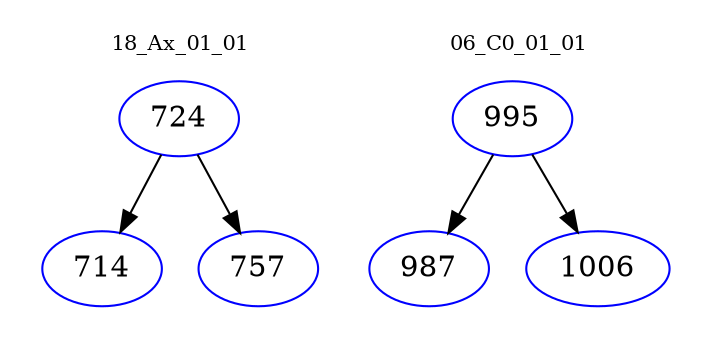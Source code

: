 digraph{
subgraph cluster_0 {
color = white
label = "18_Ax_01_01";
fontsize=10;
T0_724 [label="724", color="blue"]
T0_724 -> T0_714 [color="black"]
T0_714 [label="714", color="blue"]
T0_724 -> T0_757 [color="black"]
T0_757 [label="757", color="blue"]
}
subgraph cluster_1 {
color = white
label = "06_C0_01_01";
fontsize=10;
T1_995 [label="995", color="blue"]
T1_995 -> T1_987 [color="black"]
T1_987 [label="987", color="blue"]
T1_995 -> T1_1006 [color="black"]
T1_1006 [label="1006", color="blue"]
}
}
